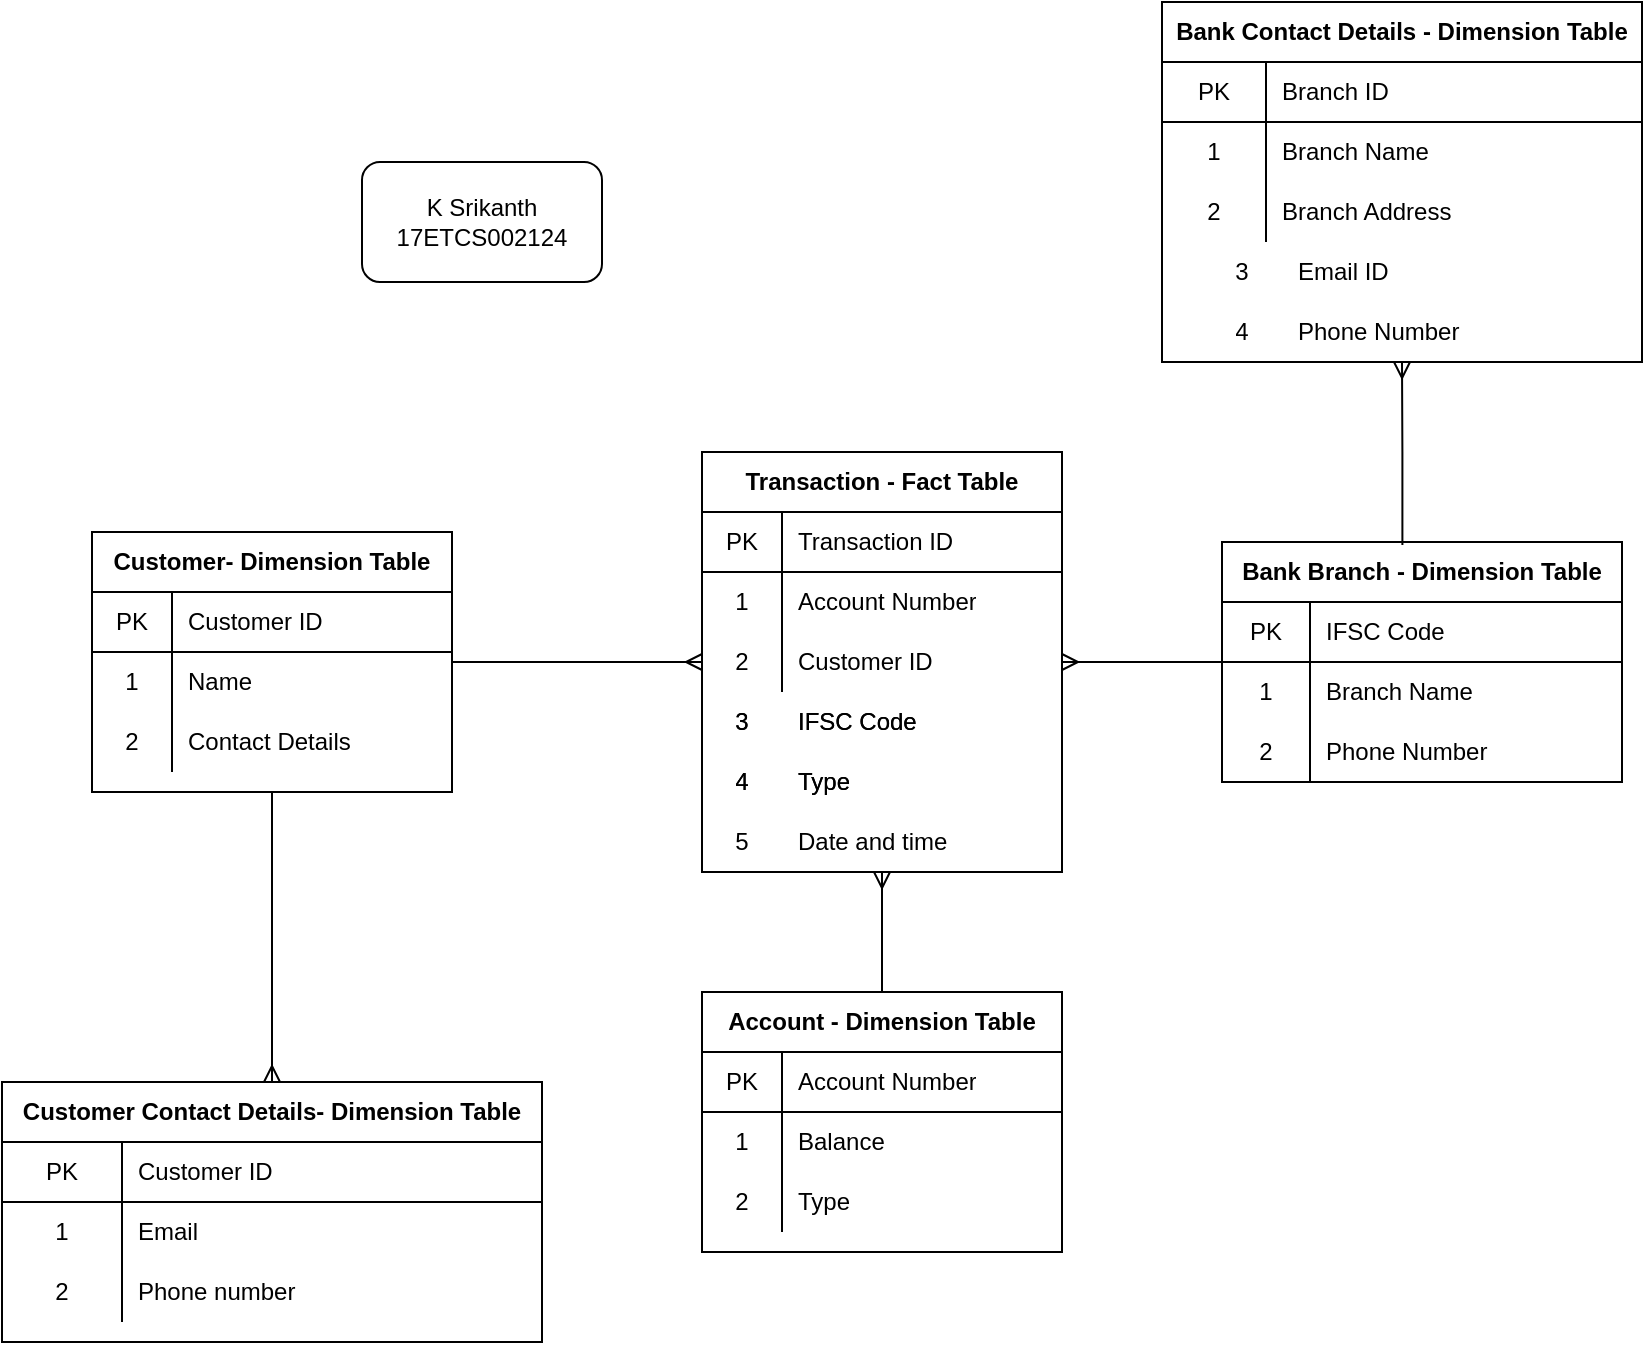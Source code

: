 <mxfile version="14.1.8" type="device"><diagram id="Bh1Q8KxHNN94RWB7K1Z6" name="Page-1"><mxGraphModel dx="1933" dy="2021" grid="1" gridSize="10" guides="1" tooltips="1" connect="1" arrows="1" fold="1" page="1" pageScale="1" pageWidth="827" pageHeight="1169" math="0" shadow="0"><root><mxCell id="0"/><mxCell id="1" parent="0"/><mxCell id="Y7Wyu5j1ct_1cj5mMX93-71" value="3" style="shape=partialRectangle;html=1;whiteSpace=wrap;connectable=0;fillColor=none;top=0;left=0;bottom=0;right=0;overflow=hidden;" parent="1" vertex="1"><mxGeometry x="300" y="305" width="40" height="30" as="geometry"/></mxCell><mxCell id="Y7Wyu5j1ct_1cj5mMX93-72" value="4" style="shape=partialRectangle;html=1;whiteSpace=wrap;connectable=0;fillColor=none;top=0;left=0;bottom=0;right=0;overflow=hidden;" parent="1" vertex="1"><mxGeometry x="300" y="335" width="40" height="30" as="geometry"/></mxCell><mxCell id="Y7Wyu5j1ct_1cj5mMX93-73" value="IFSC Code" style="shape=partialRectangle;html=1;whiteSpace=wrap;connectable=0;fillColor=none;top=0;left=0;bottom=0;right=0;align=left;spacingLeft=6;overflow=hidden;" parent="1" vertex="1"><mxGeometry x="340" y="305" width="140" height="30" as="geometry"/></mxCell><mxCell id="Y7Wyu5j1ct_1cj5mMX93-74" value="Type" style="shape=partialRectangle;html=1;whiteSpace=wrap;connectable=0;fillColor=none;top=0;left=0;bottom=0;right=0;align=left;spacingLeft=6;overflow=hidden;" parent="1" vertex="1"><mxGeometry x="340" y="335" width="140" height="30" as="geometry"/></mxCell><mxCell id="Y7Wyu5j1ct_1cj5mMX93-75" style="edgeStyle=orthogonalEdgeStyle;rounded=0;orthogonalLoop=1;jettySize=auto;html=1;entryX=0.5;entryY=0;entryDx=0;entryDy=0;startArrow=ERmany;startFill=0;endArrow=none;endFill=0;" parent="1" source="Y7Wyu5j1ct_1cj5mMX93-76" target="Y7Wyu5j1ct_1cj5mMX93-88" edge="1"><mxGeometry relative="1" as="geometry"/></mxCell><mxCell id="Y7Wyu5j1ct_1cj5mMX93-86" value="Date and time" style="shape=partialRectangle;html=1;whiteSpace=wrap;connectable=0;fillColor=none;top=0;left=0;bottom=0;right=0;align=left;spacingLeft=6;overflow=hidden;" parent="1" vertex="1"><mxGeometry x="340" y="365" width="140" height="30" as="geometry"/></mxCell><mxCell id="Y7Wyu5j1ct_1cj5mMX93-87" value="5" style="shape=partialRectangle;html=1;whiteSpace=wrap;connectable=0;fillColor=none;top=0;left=0;bottom=0;right=0;overflow=hidden;" parent="1" vertex="1"><mxGeometry x="300" y="365" width="40" height="30" as="geometry"/></mxCell><mxCell id="Y7Wyu5j1ct_1cj5mMX93-98" style="edgeStyle=orthogonalEdgeStyle;rounded=0;orthogonalLoop=1;jettySize=auto;html=1;entryX=0;entryY=0.5;entryDx=0;entryDy=0;startArrow=none;startFill=0;endArrow=ERmany;endFill=0;" parent="1" source="Y7Wyu5j1ct_1cj5mMX93-99" target="Y7Wyu5j1ct_1cj5mMX93-83" edge="1"><mxGeometry relative="1" as="geometry"/></mxCell><mxCell id="Y7Wyu5j1ct_1cj5mMX93-109" style="edgeStyle=orthogonalEdgeStyle;rounded=0;orthogonalLoop=1;jettySize=auto;html=1;entryX=1;entryY=0.5;entryDx=0;entryDy=0;startArrow=none;startFill=0;endArrow=ERmany;endFill=0;" parent="1" source="Y7Wyu5j1ct_1cj5mMX93-110" target="Y7Wyu5j1ct_1cj5mMX93-83" edge="1"><mxGeometry relative="1" as="geometry"/></mxCell><mxCell id="Y7Wyu5j1ct_1cj5mMX93-120" value="IFSC Code" style="shape=partialRectangle;html=1;whiteSpace=wrap;connectable=0;fillColor=none;top=0;left=0;bottom=0;right=0;align=left;spacingLeft=6;overflow=hidden;" parent="1" vertex="1"><mxGeometry x="340" y="305" width="140" height="30" as="geometry"/></mxCell><mxCell id="Y7Wyu5j1ct_1cj5mMX93-121" value="3" style="shape=partialRectangle;html=1;whiteSpace=wrap;connectable=0;fillColor=none;top=0;left=0;bottom=0;right=0;overflow=hidden;" parent="1" vertex="1"><mxGeometry x="300" y="305" width="40" height="30" as="geometry"/></mxCell><mxCell id="Y7Wyu5j1ct_1cj5mMX93-122" value="Type" style="shape=partialRectangle;html=1;whiteSpace=wrap;connectable=0;fillColor=none;top=0;left=0;bottom=0;right=0;align=left;spacingLeft=6;overflow=hidden;" parent="1" vertex="1"><mxGeometry x="340" y="335" width="140" height="30" as="geometry"/></mxCell><mxCell id="Y7Wyu5j1ct_1cj5mMX93-123" value="4" style="shape=partialRectangle;html=1;whiteSpace=wrap;connectable=0;fillColor=none;top=0;left=0;bottom=0;right=0;overflow=hidden;" parent="1" vertex="1"><mxGeometry x="300" y="335" width="40" height="30" as="geometry"/></mxCell><mxCell id="Y7Wyu5j1ct_1cj5mMX93-76" value="Transaction - Fact Table" style="shape=table;html=1;whiteSpace=wrap;startSize=30;container=1;collapsible=0;childLayout=tableLayout;fixedRows=1;rowLines=0;fontStyle=1;align=center;" parent="1" vertex="1"><mxGeometry x="300" y="185" width="180" height="210" as="geometry"/></mxCell><mxCell id="Y7Wyu5j1ct_1cj5mMX93-77" value="" style="shape=partialRectangle;html=1;whiteSpace=wrap;collapsible=0;dropTarget=0;pointerEvents=0;fillColor=none;top=0;left=0;bottom=1;right=0;points=[[0,0.5],[1,0.5]];portConstraint=eastwest;" parent="Y7Wyu5j1ct_1cj5mMX93-76" vertex="1"><mxGeometry y="30" width="180" height="30" as="geometry"/></mxCell><mxCell id="Y7Wyu5j1ct_1cj5mMX93-78" value="PK" style="shape=partialRectangle;html=1;whiteSpace=wrap;connectable=0;fillColor=none;top=0;left=0;bottom=0;right=0;overflow=hidden;" parent="Y7Wyu5j1ct_1cj5mMX93-77" vertex="1"><mxGeometry width="40" height="30" as="geometry"/></mxCell><mxCell id="Y7Wyu5j1ct_1cj5mMX93-79" value="Transaction ID" style="shape=partialRectangle;html=1;whiteSpace=wrap;connectable=0;fillColor=none;top=0;left=0;bottom=0;right=0;align=left;spacingLeft=6;overflow=hidden;" parent="Y7Wyu5j1ct_1cj5mMX93-77" vertex="1"><mxGeometry x="40" width="140" height="30" as="geometry"/></mxCell><mxCell id="Y7Wyu5j1ct_1cj5mMX93-80" value="" style="shape=partialRectangle;html=1;whiteSpace=wrap;collapsible=0;dropTarget=0;pointerEvents=0;fillColor=none;top=0;left=0;bottom=0;right=0;points=[[0,0.5],[1,0.5]];portConstraint=eastwest;" parent="Y7Wyu5j1ct_1cj5mMX93-76" vertex="1"><mxGeometry y="60" width="180" height="30" as="geometry"/></mxCell><mxCell id="Y7Wyu5j1ct_1cj5mMX93-81" value="1" style="shape=partialRectangle;html=1;whiteSpace=wrap;connectable=0;fillColor=none;top=0;left=0;bottom=0;right=0;overflow=hidden;" parent="Y7Wyu5j1ct_1cj5mMX93-80" vertex="1"><mxGeometry width="40" height="30" as="geometry"/></mxCell><mxCell id="Y7Wyu5j1ct_1cj5mMX93-82" value="Account Number" style="shape=partialRectangle;html=1;whiteSpace=wrap;connectable=0;fillColor=none;top=0;left=0;bottom=0;right=0;align=left;spacingLeft=6;overflow=hidden;" parent="Y7Wyu5j1ct_1cj5mMX93-80" vertex="1"><mxGeometry x="40" width="140" height="30" as="geometry"/></mxCell><mxCell id="Y7Wyu5j1ct_1cj5mMX93-83" value="" style="shape=partialRectangle;html=1;whiteSpace=wrap;collapsible=0;dropTarget=0;pointerEvents=0;fillColor=none;top=0;left=0;bottom=0;right=0;points=[[0,0.5],[1,0.5]];portConstraint=eastwest;" parent="Y7Wyu5j1ct_1cj5mMX93-76" vertex="1"><mxGeometry y="90" width="180" height="30" as="geometry"/></mxCell><mxCell id="Y7Wyu5j1ct_1cj5mMX93-84" value="2" style="shape=partialRectangle;html=1;whiteSpace=wrap;connectable=0;fillColor=none;top=0;left=0;bottom=0;right=0;overflow=hidden;" parent="Y7Wyu5j1ct_1cj5mMX93-83" vertex="1"><mxGeometry width="40" height="30" as="geometry"/></mxCell><mxCell id="Y7Wyu5j1ct_1cj5mMX93-85" value="Customer ID" style="shape=partialRectangle;html=1;whiteSpace=wrap;connectable=0;fillColor=none;top=0;left=0;bottom=0;right=0;align=left;spacingLeft=6;overflow=hidden;" parent="Y7Wyu5j1ct_1cj5mMX93-83" vertex="1"><mxGeometry x="40" width="140" height="30" as="geometry"/></mxCell><mxCell id="Y7Wyu5j1ct_1cj5mMX93-88" value="Account - Dimension Table" style="shape=table;html=1;whiteSpace=wrap;startSize=30;container=1;collapsible=0;childLayout=tableLayout;fixedRows=1;rowLines=0;fontStyle=1;align=center;" parent="1" vertex="1"><mxGeometry x="300" y="455" width="180" height="130" as="geometry"/></mxCell><mxCell id="Y7Wyu5j1ct_1cj5mMX93-89" value="" style="shape=partialRectangle;html=1;whiteSpace=wrap;collapsible=0;dropTarget=0;pointerEvents=0;fillColor=none;top=0;left=0;bottom=1;right=0;points=[[0,0.5],[1,0.5]];portConstraint=eastwest;" parent="Y7Wyu5j1ct_1cj5mMX93-88" vertex="1"><mxGeometry y="30" width="180" height="30" as="geometry"/></mxCell><mxCell id="Y7Wyu5j1ct_1cj5mMX93-90" value="PK" style="shape=partialRectangle;html=1;whiteSpace=wrap;connectable=0;fillColor=none;top=0;left=0;bottom=0;right=0;overflow=hidden;" parent="Y7Wyu5j1ct_1cj5mMX93-89" vertex="1"><mxGeometry width="40" height="30" as="geometry"/></mxCell><mxCell id="Y7Wyu5j1ct_1cj5mMX93-91" value="Account Number" style="shape=partialRectangle;html=1;whiteSpace=wrap;connectable=0;fillColor=none;top=0;left=0;bottom=0;right=0;align=left;spacingLeft=6;overflow=hidden;" parent="Y7Wyu5j1ct_1cj5mMX93-89" vertex="1"><mxGeometry x="40" width="140" height="30" as="geometry"/></mxCell><mxCell id="Y7Wyu5j1ct_1cj5mMX93-92" value="" style="shape=partialRectangle;html=1;whiteSpace=wrap;collapsible=0;dropTarget=0;pointerEvents=0;fillColor=none;top=0;left=0;bottom=0;right=0;points=[[0,0.5],[1,0.5]];portConstraint=eastwest;" parent="Y7Wyu5j1ct_1cj5mMX93-88" vertex="1"><mxGeometry y="60" width="180" height="30" as="geometry"/></mxCell><mxCell id="Y7Wyu5j1ct_1cj5mMX93-93" value="1" style="shape=partialRectangle;html=1;whiteSpace=wrap;connectable=0;fillColor=none;top=0;left=0;bottom=0;right=0;overflow=hidden;" parent="Y7Wyu5j1ct_1cj5mMX93-92" vertex="1"><mxGeometry width="40" height="30" as="geometry"/></mxCell><mxCell id="Y7Wyu5j1ct_1cj5mMX93-94" value="Balance" style="shape=partialRectangle;html=1;whiteSpace=wrap;connectable=0;fillColor=none;top=0;left=0;bottom=0;right=0;align=left;spacingLeft=6;overflow=hidden;" parent="Y7Wyu5j1ct_1cj5mMX93-92" vertex="1"><mxGeometry x="40" width="140" height="30" as="geometry"/></mxCell><mxCell id="Y7Wyu5j1ct_1cj5mMX93-95" value="" style="shape=partialRectangle;html=1;whiteSpace=wrap;collapsible=0;dropTarget=0;pointerEvents=0;fillColor=none;top=0;left=0;bottom=0;right=0;points=[[0,0.5],[1,0.5]];portConstraint=eastwest;" parent="Y7Wyu5j1ct_1cj5mMX93-88" vertex="1"><mxGeometry y="90" width="180" height="30" as="geometry"/></mxCell><mxCell id="Y7Wyu5j1ct_1cj5mMX93-96" value="2" style="shape=partialRectangle;html=1;whiteSpace=wrap;connectable=0;fillColor=none;top=0;left=0;bottom=0;right=0;overflow=hidden;" parent="Y7Wyu5j1ct_1cj5mMX93-95" vertex="1"><mxGeometry width="40" height="30" as="geometry"/></mxCell><mxCell id="Y7Wyu5j1ct_1cj5mMX93-97" value="Type" style="shape=partialRectangle;html=1;whiteSpace=wrap;connectable=0;fillColor=none;top=0;left=0;bottom=0;right=0;align=left;spacingLeft=6;overflow=hidden;" parent="Y7Wyu5j1ct_1cj5mMX93-95" vertex="1"><mxGeometry x="40" width="140" height="30" as="geometry"/></mxCell><mxCell id="Y7Wyu5j1ct_1cj5mMX93-99" value="Customer- Dimension Table" style="shape=table;html=1;whiteSpace=wrap;startSize=30;container=1;collapsible=0;childLayout=tableLayout;fixedRows=1;rowLines=0;fontStyle=1;align=center;" parent="1" vertex="1"><mxGeometry x="-5" y="225" width="180" height="130" as="geometry"/></mxCell><mxCell id="Y7Wyu5j1ct_1cj5mMX93-100" value="" style="shape=partialRectangle;html=1;whiteSpace=wrap;collapsible=0;dropTarget=0;pointerEvents=0;fillColor=none;top=0;left=0;bottom=1;right=0;points=[[0,0.5],[1,0.5]];portConstraint=eastwest;" parent="Y7Wyu5j1ct_1cj5mMX93-99" vertex="1"><mxGeometry y="30" width="180" height="30" as="geometry"/></mxCell><mxCell id="Y7Wyu5j1ct_1cj5mMX93-101" value="PK" style="shape=partialRectangle;html=1;whiteSpace=wrap;connectable=0;fillColor=none;top=0;left=0;bottom=0;right=0;overflow=hidden;" parent="Y7Wyu5j1ct_1cj5mMX93-100" vertex="1"><mxGeometry width="40" height="30" as="geometry"/></mxCell><mxCell id="Y7Wyu5j1ct_1cj5mMX93-102" value="Customer ID" style="shape=partialRectangle;html=1;whiteSpace=wrap;connectable=0;fillColor=none;top=0;left=0;bottom=0;right=0;align=left;spacingLeft=6;overflow=hidden;" parent="Y7Wyu5j1ct_1cj5mMX93-100" vertex="1"><mxGeometry x="40" width="140" height="30" as="geometry"/></mxCell><mxCell id="Y7Wyu5j1ct_1cj5mMX93-103" value="" style="shape=partialRectangle;html=1;whiteSpace=wrap;collapsible=0;dropTarget=0;pointerEvents=0;fillColor=none;top=0;left=0;bottom=0;right=0;points=[[0,0.5],[1,0.5]];portConstraint=eastwest;" parent="Y7Wyu5j1ct_1cj5mMX93-99" vertex="1"><mxGeometry y="60" width="180" height="30" as="geometry"/></mxCell><mxCell id="Y7Wyu5j1ct_1cj5mMX93-104" value="1" style="shape=partialRectangle;html=1;whiteSpace=wrap;connectable=0;fillColor=none;top=0;left=0;bottom=0;right=0;overflow=hidden;" parent="Y7Wyu5j1ct_1cj5mMX93-103" vertex="1"><mxGeometry width="40" height="30" as="geometry"/></mxCell><mxCell id="Y7Wyu5j1ct_1cj5mMX93-105" value="Name" style="shape=partialRectangle;html=1;whiteSpace=wrap;connectable=0;fillColor=none;top=0;left=0;bottom=0;right=0;align=left;spacingLeft=6;overflow=hidden;" parent="Y7Wyu5j1ct_1cj5mMX93-103" vertex="1"><mxGeometry x="40" width="140" height="30" as="geometry"/></mxCell><mxCell id="Y7Wyu5j1ct_1cj5mMX93-106" value="" style="shape=partialRectangle;html=1;whiteSpace=wrap;collapsible=0;dropTarget=0;pointerEvents=0;fillColor=none;top=0;left=0;bottom=0;right=0;points=[[0,0.5],[1,0.5]];portConstraint=eastwest;" parent="Y7Wyu5j1ct_1cj5mMX93-99" vertex="1"><mxGeometry y="90" width="180" height="30" as="geometry"/></mxCell><mxCell id="Y7Wyu5j1ct_1cj5mMX93-107" value="2" style="shape=partialRectangle;html=1;whiteSpace=wrap;connectable=0;fillColor=none;top=0;left=0;bottom=0;right=0;overflow=hidden;" parent="Y7Wyu5j1ct_1cj5mMX93-106" vertex="1"><mxGeometry width="40" height="30" as="geometry"/></mxCell><mxCell id="Y7Wyu5j1ct_1cj5mMX93-108" value="Contact Details" style="shape=partialRectangle;html=1;whiteSpace=wrap;connectable=0;fillColor=none;top=0;left=0;bottom=0;right=0;align=left;spacingLeft=6;overflow=hidden;" parent="Y7Wyu5j1ct_1cj5mMX93-106" vertex="1"><mxGeometry x="40" width="140" height="30" as="geometry"/></mxCell><mxCell id="Y7Wyu5j1ct_1cj5mMX93-110" value="Bank Branch - Dimension Table" style="shape=table;html=1;whiteSpace=wrap;startSize=30;container=1;collapsible=0;childLayout=tableLayout;fixedRows=1;rowLines=0;fontStyle=1;align=center;" parent="1" vertex="1"><mxGeometry x="560" y="230" width="200" height="120" as="geometry"/></mxCell><mxCell id="Y7Wyu5j1ct_1cj5mMX93-111" value="" style="shape=partialRectangle;html=1;whiteSpace=wrap;collapsible=0;dropTarget=0;pointerEvents=0;fillColor=none;top=0;left=0;bottom=1;right=0;points=[[0,0.5],[1,0.5]];portConstraint=eastwest;" parent="Y7Wyu5j1ct_1cj5mMX93-110" vertex="1"><mxGeometry y="30" width="200" height="30" as="geometry"/></mxCell><mxCell id="Y7Wyu5j1ct_1cj5mMX93-112" value="PK" style="shape=partialRectangle;html=1;whiteSpace=wrap;connectable=0;fillColor=none;top=0;left=0;bottom=0;right=0;overflow=hidden;" parent="Y7Wyu5j1ct_1cj5mMX93-111" vertex="1"><mxGeometry width="44" height="30" as="geometry"/></mxCell><mxCell id="Y7Wyu5j1ct_1cj5mMX93-113" value="IFSC Code" style="shape=partialRectangle;html=1;whiteSpace=wrap;connectable=0;fillColor=none;top=0;left=0;bottom=0;right=0;align=left;spacingLeft=6;overflow=hidden;" parent="Y7Wyu5j1ct_1cj5mMX93-111" vertex="1"><mxGeometry x="44" width="156" height="30" as="geometry"/></mxCell><mxCell id="Y7Wyu5j1ct_1cj5mMX93-114" value="" style="shape=partialRectangle;html=1;whiteSpace=wrap;collapsible=0;dropTarget=0;pointerEvents=0;fillColor=none;top=0;left=0;bottom=0;right=0;points=[[0,0.5],[1,0.5]];portConstraint=eastwest;" parent="Y7Wyu5j1ct_1cj5mMX93-110" vertex="1"><mxGeometry y="60" width="200" height="30" as="geometry"/></mxCell><mxCell id="Y7Wyu5j1ct_1cj5mMX93-115" value="1" style="shape=partialRectangle;html=1;whiteSpace=wrap;connectable=0;fillColor=none;top=0;left=0;bottom=0;right=0;overflow=hidden;" parent="Y7Wyu5j1ct_1cj5mMX93-114" vertex="1"><mxGeometry width="44" height="30" as="geometry"/></mxCell><mxCell id="Y7Wyu5j1ct_1cj5mMX93-116" value="Branch Name" style="shape=partialRectangle;html=1;whiteSpace=wrap;connectable=0;fillColor=none;top=0;left=0;bottom=0;right=0;align=left;spacingLeft=6;overflow=hidden;" parent="Y7Wyu5j1ct_1cj5mMX93-114" vertex="1"><mxGeometry x="44" width="156" height="30" as="geometry"/></mxCell><mxCell id="Y7Wyu5j1ct_1cj5mMX93-117" value="" style="shape=partialRectangle;html=1;whiteSpace=wrap;collapsible=0;dropTarget=0;pointerEvents=0;fillColor=none;top=0;left=0;bottom=0;right=0;points=[[0,0.5],[1,0.5]];portConstraint=eastwest;" parent="Y7Wyu5j1ct_1cj5mMX93-110" vertex="1"><mxGeometry y="90" width="200" height="30" as="geometry"/></mxCell><mxCell id="Y7Wyu5j1ct_1cj5mMX93-118" value="2" style="shape=partialRectangle;html=1;whiteSpace=wrap;connectable=0;fillColor=none;top=0;left=0;bottom=0;right=0;overflow=hidden;" parent="Y7Wyu5j1ct_1cj5mMX93-117" vertex="1"><mxGeometry width="44" height="30" as="geometry"/></mxCell><mxCell id="Y7Wyu5j1ct_1cj5mMX93-119" value="Phone Number" style="shape=partialRectangle;html=1;whiteSpace=wrap;connectable=0;fillColor=none;top=0;left=0;bottom=0;right=0;align=left;spacingLeft=6;overflow=hidden;" parent="Y7Wyu5j1ct_1cj5mMX93-117" vertex="1"><mxGeometry x="44" width="156" height="30" as="geometry"/></mxCell><mxCell id="Y7Wyu5j1ct_1cj5mMX93-124" value="Phone Number" style="shape=partialRectangle;html=1;whiteSpace=wrap;connectable=0;fillColor=none;top=0;left=0;bottom=0;right=0;align=left;spacingLeft=6;overflow=hidden;" parent="1" vertex="1"><mxGeometry x="590" y="110" width="140" height="30" as="geometry"/></mxCell><mxCell id="Y7Wyu5j1ct_1cj5mMX93-125" value="3" style="shape=partialRectangle;html=1;whiteSpace=wrap;connectable=0;fillColor=none;top=0;left=0;bottom=0;right=0;overflow=hidden;" parent="1" vertex="1"><mxGeometry x="550" y="80" width="40" height="30" as="geometry"/></mxCell><mxCell id="Y7Wyu5j1ct_1cj5mMX93-126" value="Email ID" style="shape=partialRectangle;html=1;whiteSpace=wrap;connectable=0;fillColor=none;top=0;left=0;bottom=0;right=0;align=left;spacingLeft=6;overflow=hidden;" parent="1" vertex="1"><mxGeometry x="590" y="80" width="140" height="30" as="geometry"/></mxCell><mxCell id="Y7Wyu5j1ct_1cj5mMX93-127" value="4" style="shape=partialRectangle;html=1;whiteSpace=wrap;connectable=0;fillColor=none;top=0;left=0;bottom=0;right=0;overflow=hidden;" parent="1" vertex="1"><mxGeometry x="550" y="110" width="40" height="30" as="geometry"/></mxCell><mxCell id="Y7Wyu5j1ct_1cj5mMX93-128" value="" style="edgeStyle=orthogonalEdgeStyle;rounded=0;orthogonalLoop=1;jettySize=auto;html=1;endArrow=ERmany;endFill=0;exitX=0.5;exitY=1;exitDx=0;exitDy=0;" parent="1" source="Y7Wyu5j1ct_1cj5mMX93-99" target="Y7Wyu5j1ct_1cj5mMX93-140" edge="1"><mxGeometry relative="1" as="geometry"><mxPoint x="150" y="360" as="sourcePoint"/></mxGeometry></mxCell><mxCell id="Y7Wyu5j1ct_1cj5mMX93-129" style="edgeStyle=orthogonalEdgeStyle;rounded=0;orthogonalLoop=1;jettySize=auto;html=1;entryX=0.5;entryY=1;entryDx=0;entryDy=0;endArrow=ERmany;endFill=0;exitX=0.451;exitY=0.012;exitDx=0;exitDy=0;exitPerimeter=0;" parent="1" source="Y7Wyu5j1ct_1cj5mMX93-110" target="Y7Wyu5j1ct_1cj5mMX93-130" edge="1"><mxGeometry relative="1" as="geometry"><mxPoint x="650" y="225" as="sourcePoint"/></mxGeometry></mxCell><mxCell id="Y7Wyu5j1ct_1cj5mMX93-140" value="Customer Contact Details- Dimension Table" style="shape=table;html=1;whiteSpace=wrap;startSize=30;container=1;collapsible=0;childLayout=tableLayout;fixedRows=1;rowLines=0;fontStyle=1;align=center;" parent="1" vertex="1"><mxGeometry x="-50" y="500" width="270" height="130" as="geometry"/></mxCell><mxCell id="Y7Wyu5j1ct_1cj5mMX93-141" value="" style="shape=partialRectangle;html=1;whiteSpace=wrap;collapsible=0;dropTarget=0;pointerEvents=0;fillColor=none;top=0;left=0;bottom=1;right=0;points=[[0,0.5],[1,0.5]];portConstraint=eastwest;" parent="Y7Wyu5j1ct_1cj5mMX93-140" vertex="1"><mxGeometry y="30" width="270" height="30" as="geometry"/></mxCell><mxCell id="Y7Wyu5j1ct_1cj5mMX93-142" value="PK" style="shape=partialRectangle;html=1;whiteSpace=wrap;connectable=0;fillColor=none;top=0;left=0;bottom=0;right=0;overflow=hidden;" parent="Y7Wyu5j1ct_1cj5mMX93-141" vertex="1"><mxGeometry width="60" height="30" as="geometry"/></mxCell><mxCell id="Y7Wyu5j1ct_1cj5mMX93-143" value="Customer ID" style="shape=partialRectangle;html=1;whiteSpace=wrap;connectable=0;fillColor=none;top=0;left=0;bottom=0;right=0;align=left;spacingLeft=6;overflow=hidden;" parent="Y7Wyu5j1ct_1cj5mMX93-141" vertex="1"><mxGeometry x="60" width="210" height="30" as="geometry"/></mxCell><mxCell id="Y7Wyu5j1ct_1cj5mMX93-144" value="" style="shape=partialRectangle;html=1;whiteSpace=wrap;collapsible=0;dropTarget=0;pointerEvents=0;fillColor=none;top=0;left=0;bottom=0;right=0;points=[[0,0.5],[1,0.5]];portConstraint=eastwest;" parent="Y7Wyu5j1ct_1cj5mMX93-140" vertex="1"><mxGeometry y="60" width="270" height="30" as="geometry"/></mxCell><mxCell id="Y7Wyu5j1ct_1cj5mMX93-145" value="1" style="shape=partialRectangle;html=1;whiteSpace=wrap;connectable=0;fillColor=none;top=0;left=0;bottom=0;right=0;overflow=hidden;" parent="Y7Wyu5j1ct_1cj5mMX93-144" vertex="1"><mxGeometry width="60" height="30" as="geometry"/></mxCell><mxCell id="Y7Wyu5j1ct_1cj5mMX93-146" value="Email" style="shape=partialRectangle;html=1;whiteSpace=wrap;connectable=0;fillColor=none;top=0;left=0;bottom=0;right=0;align=left;spacingLeft=6;overflow=hidden;" parent="Y7Wyu5j1ct_1cj5mMX93-144" vertex="1"><mxGeometry x="60" width="210" height="30" as="geometry"/></mxCell><mxCell id="Y7Wyu5j1ct_1cj5mMX93-147" value="" style="shape=partialRectangle;html=1;whiteSpace=wrap;collapsible=0;dropTarget=0;pointerEvents=0;fillColor=none;top=0;left=0;bottom=0;right=0;points=[[0,0.5],[1,0.5]];portConstraint=eastwest;" parent="Y7Wyu5j1ct_1cj5mMX93-140" vertex="1"><mxGeometry y="90" width="270" height="30" as="geometry"/></mxCell><mxCell id="Y7Wyu5j1ct_1cj5mMX93-148" value="2" style="shape=partialRectangle;html=1;whiteSpace=wrap;connectable=0;fillColor=none;top=0;left=0;bottom=0;right=0;overflow=hidden;" parent="Y7Wyu5j1ct_1cj5mMX93-147" vertex="1"><mxGeometry width="60" height="30" as="geometry"/></mxCell><mxCell id="Y7Wyu5j1ct_1cj5mMX93-149" value="Phone number" style="shape=partialRectangle;html=1;whiteSpace=wrap;connectable=0;fillColor=none;top=0;left=0;bottom=0;right=0;align=left;spacingLeft=6;overflow=hidden;" parent="Y7Wyu5j1ct_1cj5mMX93-147" vertex="1"><mxGeometry x="60" width="210" height="30" as="geometry"/></mxCell><mxCell id="Y7Wyu5j1ct_1cj5mMX93-130" value="Bank Contact Details - Dimension Table" style="shape=table;html=1;whiteSpace=wrap;startSize=30;container=1;collapsible=0;childLayout=tableLayout;fixedRows=1;rowLines=0;fontStyle=1;align=center;" parent="1" vertex="1"><mxGeometry x="530" y="-40" width="240" height="180" as="geometry"/></mxCell><mxCell id="Y7Wyu5j1ct_1cj5mMX93-131" value="" style="shape=partialRectangle;html=1;whiteSpace=wrap;collapsible=0;dropTarget=0;pointerEvents=0;fillColor=none;top=0;left=0;bottom=1;right=0;points=[[0,0.5],[1,0.5]];portConstraint=eastwest;" parent="Y7Wyu5j1ct_1cj5mMX93-130" vertex="1"><mxGeometry y="30" width="240" height="30" as="geometry"/></mxCell><mxCell id="Y7Wyu5j1ct_1cj5mMX93-132" value="PK" style="shape=partialRectangle;html=1;whiteSpace=wrap;connectable=0;fillColor=none;top=0;left=0;bottom=0;right=0;overflow=hidden;" parent="Y7Wyu5j1ct_1cj5mMX93-131" vertex="1"><mxGeometry width="52" height="30" as="geometry"/></mxCell><mxCell id="Y7Wyu5j1ct_1cj5mMX93-133" value="Branch ID" style="shape=partialRectangle;html=1;whiteSpace=wrap;connectable=0;fillColor=none;top=0;left=0;bottom=0;right=0;align=left;spacingLeft=6;overflow=hidden;" parent="Y7Wyu5j1ct_1cj5mMX93-131" vertex="1"><mxGeometry x="52" width="188" height="30" as="geometry"/></mxCell><mxCell id="Y7Wyu5j1ct_1cj5mMX93-134" value="" style="shape=partialRectangle;html=1;whiteSpace=wrap;collapsible=0;dropTarget=0;pointerEvents=0;fillColor=none;top=0;left=0;bottom=0;right=0;points=[[0,0.5],[1,0.5]];portConstraint=eastwest;" parent="Y7Wyu5j1ct_1cj5mMX93-130" vertex="1"><mxGeometry y="60" width="240" height="30" as="geometry"/></mxCell><mxCell id="Y7Wyu5j1ct_1cj5mMX93-135" value="1" style="shape=partialRectangle;html=1;whiteSpace=wrap;connectable=0;fillColor=none;top=0;left=0;bottom=0;right=0;overflow=hidden;" parent="Y7Wyu5j1ct_1cj5mMX93-134" vertex="1"><mxGeometry width="52" height="30" as="geometry"/></mxCell><mxCell id="Y7Wyu5j1ct_1cj5mMX93-136" value="Branch Name" style="shape=partialRectangle;html=1;whiteSpace=wrap;connectable=0;fillColor=none;top=0;left=0;bottom=0;right=0;align=left;spacingLeft=6;overflow=hidden;" parent="Y7Wyu5j1ct_1cj5mMX93-134" vertex="1"><mxGeometry x="52" width="188" height="30" as="geometry"/></mxCell><mxCell id="Y7Wyu5j1ct_1cj5mMX93-137" value="" style="shape=partialRectangle;html=1;whiteSpace=wrap;collapsible=0;dropTarget=0;pointerEvents=0;fillColor=none;top=0;left=0;bottom=0;right=0;points=[[0,0.5],[1,0.5]];portConstraint=eastwest;" parent="Y7Wyu5j1ct_1cj5mMX93-130" vertex="1"><mxGeometry y="90" width="240" height="30" as="geometry"/></mxCell><mxCell id="Y7Wyu5j1ct_1cj5mMX93-138" value="2" style="shape=partialRectangle;html=1;whiteSpace=wrap;connectable=0;fillColor=none;top=0;left=0;bottom=0;right=0;overflow=hidden;" parent="Y7Wyu5j1ct_1cj5mMX93-137" vertex="1"><mxGeometry width="52" height="30" as="geometry"/></mxCell><mxCell id="Y7Wyu5j1ct_1cj5mMX93-139" value="Branch Address" style="shape=partialRectangle;html=1;whiteSpace=wrap;connectable=0;fillColor=none;top=0;left=0;bottom=0;right=0;align=left;spacingLeft=6;overflow=hidden;" parent="Y7Wyu5j1ct_1cj5mMX93-137" vertex="1"><mxGeometry x="52" width="188" height="30" as="geometry"/></mxCell><mxCell id="VDuYBpcA1PjeeXJpLpwm-1" value="K Srikanth&lt;br&gt;17ETCS002124" style="rounded=1;whiteSpace=wrap;html=1;" vertex="1" parent="1"><mxGeometry x="130" y="40" width="120" height="60" as="geometry"/></mxCell></root></mxGraphModel></diagram></mxfile>